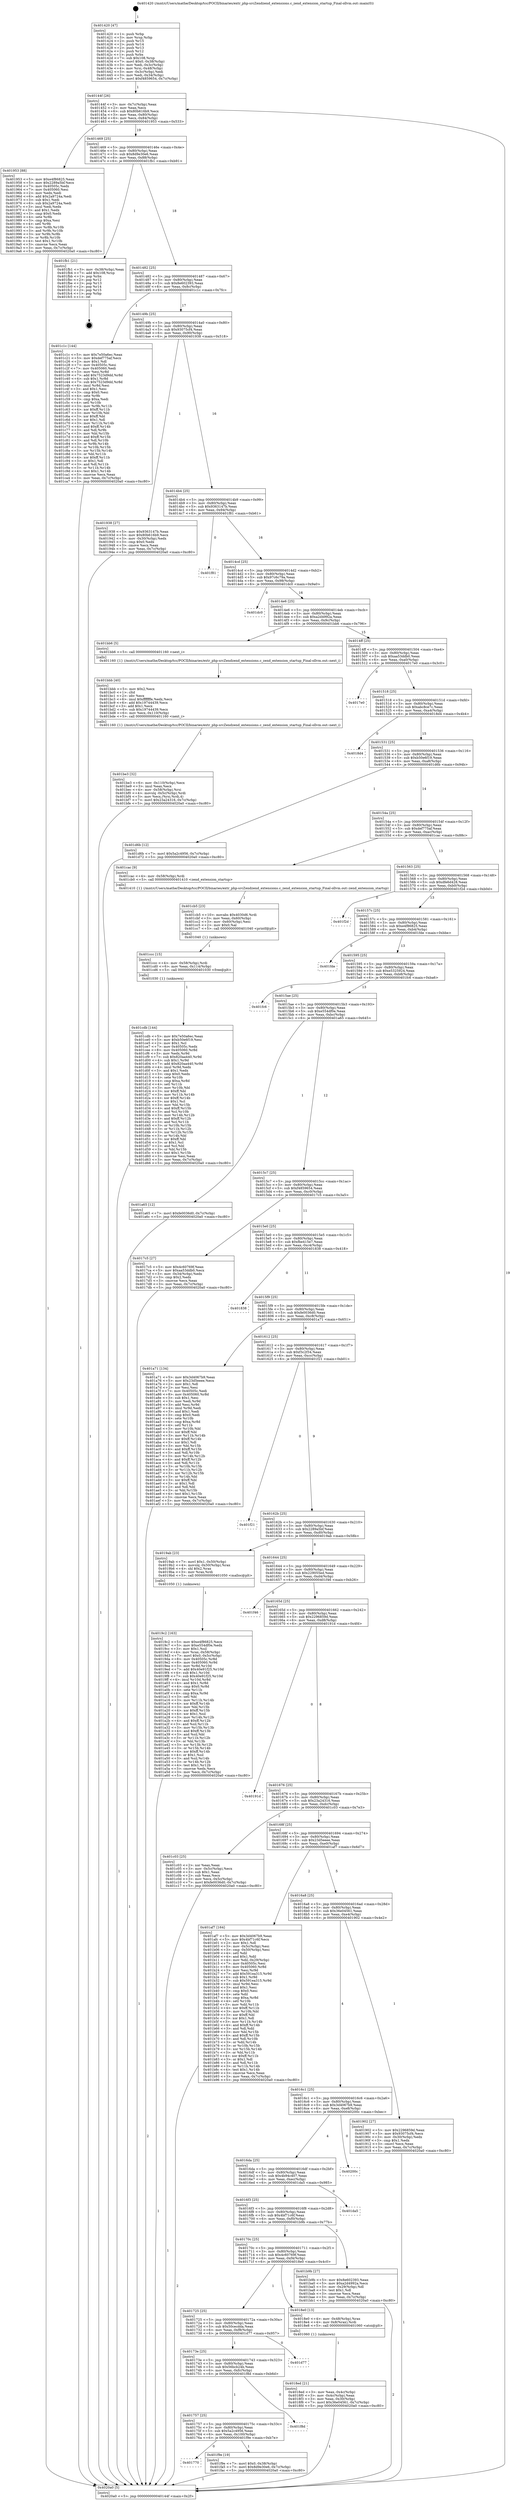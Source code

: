 digraph "0x401420" {
  label = "0x401420 (/mnt/c/Users/mathe/Desktop/tcc/POCII/binaries/extr_php-srcZendzend_extensions.c_zend_extension_startup_Final-ollvm.out::main(0))"
  labelloc = "t"
  node[shape=record]

  Entry [label="",width=0.3,height=0.3,shape=circle,fillcolor=black,style=filled]
  "0x40144f" [label="{
     0x40144f [26]\l
     | [instrs]\l
     &nbsp;&nbsp;0x40144f \<+3\>: mov -0x7c(%rbp),%eax\l
     &nbsp;&nbsp;0x401452 \<+2\>: mov %eax,%ecx\l
     &nbsp;&nbsp;0x401454 \<+6\>: sub $0x80b616b9,%ecx\l
     &nbsp;&nbsp;0x40145a \<+3\>: mov %eax,-0x80(%rbp)\l
     &nbsp;&nbsp;0x40145d \<+6\>: mov %ecx,-0x84(%rbp)\l
     &nbsp;&nbsp;0x401463 \<+6\>: je 0000000000401953 \<main+0x533\>\l
  }"]
  "0x401953" [label="{
     0x401953 [88]\l
     | [instrs]\l
     &nbsp;&nbsp;0x401953 \<+5\>: mov $0xe4f86825,%eax\l
     &nbsp;&nbsp;0x401958 \<+5\>: mov $0x2289a5bf,%ecx\l
     &nbsp;&nbsp;0x40195d \<+7\>: mov 0x40505c,%edx\l
     &nbsp;&nbsp;0x401964 \<+7\>: mov 0x405060,%esi\l
     &nbsp;&nbsp;0x40196b \<+2\>: mov %edx,%edi\l
     &nbsp;&nbsp;0x40196d \<+6\>: add $0x2a9724a,%edi\l
     &nbsp;&nbsp;0x401973 \<+3\>: sub $0x1,%edi\l
     &nbsp;&nbsp;0x401976 \<+6\>: sub $0x2a9724a,%edi\l
     &nbsp;&nbsp;0x40197c \<+3\>: imul %edi,%edx\l
     &nbsp;&nbsp;0x40197f \<+3\>: and $0x1,%edx\l
     &nbsp;&nbsp;0x401982 \<+3\>: cmp $0x0,%edx\l
     &nbsp;&nbsp;0x401985 \<+4\>: sete %r8b\l
     &nbsp;&nbsp;0x401989 \<+3\>: cmp $0xa,%esi\l
     &nbsp;&nbsp;0x40198c \<+4\>: setl %r9b\l
     &nbsp;&nbsp;0x401990 \<+3\>: mov %r8b,%r10b\l
     &nbsp;&nbsp;0x401993 \<+3\>: and %r9b,%r10b\l
     &nbsp;&nbsp;0x401996 \<+3\>: xor %r9b,%r8b\l
     &nbsp;&nbsp;0x401999 \<+3\>: or %r8b,%r10b\l
     &nbsp;&nbsp;0x40199c \<+4\>: test $0x1,%r10b\l
     &nbsp;&nbsp;0x4019a0 \<+3\>: cmovne %ecx,%eax\l
     &nbsp;&nbsp;0x4019a3 \<+3\>: mov %eax,-0x7c(%rbp)\l
     &nbsp;&nbsp;0x4019a6 \<+5\>: jmp 00000000004020a0 \<main+0xc80\>\l
  }"]
  "0x401469" [label="{
     0x401469 [25]\l
     | [instrs]\l
     &nbsp;&nbsp;0x401469 \<+5\>: jmp 000000000040146e \<main+0x4e\>\l
     &nbsp;&nbsp;0x40146e \<+3\>: mov -0x80(%rbp),%eax\l
     &nbsp;&nbsp;0x401471 \<+5\>: sub $0x8d9e30e6,%eax\l
     &nbsp;&nbsp;0x401476 \<+6\>: mov %eax,-0x88(%rbp)\l
     &nbsp;&nbsp;0x40147c \<+6\>: je 0000000000401fb1 \<main+0xb91\>\l
  }"]
  Exit [label="",width=0.3,height=0.3,shape=circle,fillcolor=black,style=filled,peripheries=2]
  "0x401fb1" [label="{
     0x401fb1 [21]\l
     | [instrs]\l
     &nbsp;&nbsp;0x401fb1 \<+3\>: mov -0x38(%rbp),%eax\l
     &nbsp;&nbsp;0x401fb4 \<+7\>: add $0x108,%rsp\l
     &nbsp;&nbsp;0x401fbb \<+1\>: pop %rbx\l
     &nbsp;&nbsp;0x401fbc \<+2\>: pop %r12\l
     &nbsp;&nbsp;0x401fbe \<+2\>: pop %r13\l
     &nbsp;&nbsp;0x401fc0 \<+2\>: pop %r14\l
     &nbsp;&nbsp;0x401fc2 \<+2\>: pop %r15\l
     &nbsp;&nbsp;0x401fc4 \<+1\>: pop %rbp\l
     &nbsp;&nbsp;0x401fc5 \<+1\>: ret\l
  }"]
  "0x401482" [label="{
     0x401482 [25]\l
     | [instrs]\l
     &nbsp;&nbsp;0x401482 \<+5\>: jmp 0000000000401487 \<main+0x67\>\l
     &nbsp;&nbsp;0x401487 \<+3\>: mov -0x80(%rbp),%eax\l
     &nbsp;&nbsp;0x40148a \<+5\>: sub $0x8e602393,%eax\l
     &nbsp;&nbsp;0x40148f \<+6\>: mov %eax,-0x8c(%rbp)\l
     &nbsp;&nbsp;0x401495 \<+6\>: je 0000000000401c1c \<main+0x7fc\>\l
  }"]
  "0x401770" [label="{
     0x401770\l
  }", style=dashed]
  "0x401c1c" [label="{
     0x401c1c [144]\l
     | [instrs]\l
     &nbsp;&nbsp;0x401c1c \<+5\>: mov $0x7e50a6ec,%eax\l
     &nbsp;&nbsp;0x401c21 \<+5\>: mov $0xdef775af,%ecx\l
     &nbsp;&nbsp;0x401c26 \<+2\>: mov $0x1,%dl\l
     &nbsp;&nbsp;0x401c28 \<+7\>: mov 0x40505c,%esi\l
     &nbsp;&nbsp;0x401c2f \<+7\>: mov 0x405060,%edi\l
     &nbsp;&nbsp;0x401c36 \<+3\>: mov %esi,%r8d\l
     &nbsp;&nbsp;0x401c39 \<+7\>: add $0x7523d9dd,%r8d\l
     &nbsp;&nbsp;0x401c40 \<+4\>: sub $0x1,%r8d\l
     &nbsp;&nbsp;0x401c44 \<+7\>: sub $0x7523d9dd,%r8d\l
     &nbsp;&nbsp;0x401c4b \<+4\>: imul %r8d,%esi\l
     &nbsp;&nbsp;0x401c4f \<+3\>: and $0x1,%esi\l
     &nbsp;&nbsp;0x401c52 \<+3\>: cmp $0x0,%esi\l
     &nbsp;&nbsp;0x401c55 \<+4\>: sete %r9b\l
     &nbsp;&nbsp;0x401c59 \<+3\>: cmp $0xa,%edi\l
     &nbsp;&nbsp;0x401c5c \<+4\>: setl %r10b\l
     &nbsp;&nbsp;0x401c60 \<+3\>: mov %r9b,%r11b\l
     &nbsp;&nbsp;0x401c63 \<+4\>: xor $0xff,%r11b\l
     &nbsp;&nbsp;0x401c67 \<+3\>: mov %r10b,%bl\l
     &nbsp;&nbsp;0x401c6a \<+3\>: xor $0xff,%bl\l
     &nbsp;&nbsp;0x401c6d \<+3\>: xor $0x1,%dl\l
     &nbsp;&nbsp;0x401c70 \<+3\>: mov %r11b,%r14b\l
     &nbsp;&nbsp;0x401c73 \<+4\>: and $0xff,%r14b\l
     &nbsp;&nbsp;0x401c77 \<+3\>: and %dl,%r9b\l
     &nbsp;&nbsp;0x401c7a \<+3\>: mov %bl,%r15b\l
     &nbsp;&nbsp;0x401c7d \<+4\>: and $0xff,%r15b\l
     &nbsp;&nbsp;0x401c81 \<+3\>: and %dl,%r10b\l
     &nbsp;&nbsp;0x401c84 \<+3\>: or %r9b,%r14b\l
     &nbsp;&nbsp;0x401c87 \<+3\>: or %r10b,%r15b\l
     &nbsp;&nbsp;0x401c8a \<+3\>: xor %r15b,%r14b\l
     &nbsp;&nbsp;0x401c8d \<+3\>: or %bl,%r11b\l
     &nbsp;&nbsp;0x401c90 \<+4\>: xor $0xff,%r11b\l
     &nbsp;&nbsp;0x401c94 \<+3\>: or $0x1,%dl\l
     &nbsp;&nbsp;0x401c97 \<+3\>: and %dl,%r11b\l
     &nbsp;&nbsp;0x401c9a \<+3\>: or %r11b,%r14b\l
     &nbsp;&nbsp;0x401c9d \<+4\>: test $0x1,%r14b\l
     &nbsp;&nbsp;0x401ca1 \<+3\>: cmovne %ecx,%eax\l
     &nbsp;&nbsp;0x401ca4 \<+3\>: mov %eax,-0x7c(%rbp)\l
     &nbsp;&nbsp;0x401ca7 \<+5\>: jmp 00000000004020a0 \<main+0xc80\>\l
  }"]
  "0x40149b" [label="{
     0x40149b [25]\l
     | [instrs]\l
     &nbsp;&nbsp;0x40149b \<+5\>: jmp 00000000004014a0 \<main+0x80\>\l
     &nbsp;&nbsp;0x4014a0 \<+3\>: mov -0x80(%rbp),%eax\l
     &nbsp;&nbsp;0x4014a3 \<+5\>: sub $0x93075cf4,%eax\l
     &nbsp;&nbsp;0x4014a8 \<+6\>: mov %eax,-0x90(%rbp)\l
     &nbsp;&nbsp;0x4014ae \<+6\>: je 0000000000401938 \<main+0x518\>\l
  }"]
  "0x401f9e" [label="{
     0x401f9e [19]\l
     | [instrs]\l
     &nbsp;&nbsp;0x401f9e \<+7\>: movl $0x0,-0x38(%rbp)\l
     &nbsp;&nbsp;0x401fa5 \<+7\>: movl $0x8d9e30e6,-0x7c(%rbp)\l
     &nbsp;&nbsp;0x401fac \<+5\>: jmp 00000000004020a0 \<main+0xc80\>\l
  }"]
  "0x401938" [label="{
     0x401938 [27]\l
     | [instrs]\l
     &nbsp;&nbsp;0x401938 \<+5\>: mov $0x9363147b,%eax\l
     &nbsp;&nbsp;0x40193d \<+5\>: mov $0x80b616b9,%ecx\l
     &nbsp;&nbsp;0x401942 \<+3\>: mov -0x30(%rbp),%edx\l
     &nbsp;&nbsp;0x401945 \<+3\>: cmp $0x0,%edx\l
     &nbsp;&nbsp;0x401948 \<+3\>: cmove %ecx,%eax\l
     &nbsp;&nbsp;0x40194b \<+3\>: mov %eax,-0x7c(%rbp)\l
     &nbsp;&nbsp;0x40194e \<+5\>: jmp 00000000004020a0 \<main+0xc80\>\l
  }"]
  "0x4014b4" [label="{
     0x4014b4 [25]\l
     | [instrs]\l
     &nbsp;&nbsp;0x4014b4 \<+5\>: jmp 00000000004014b9 \<main+0x99\>\l
     &nbsp;&nbsp;0x4014b9 \<+3\>: mov -0x80(%rbp),%eax\l
     &nbsp;&nbsp;0x4014bc \<+5\>: sub $0x9363147b,%eax\l
     &nbsp;&nbsp;0x4014c1 \<+6\>: mov %eax,-0x94(%rbp)\l
     &nbsp;&nbsp;0x4014c7 \<+6\>: je 0000000000401f81 \<main+0xb61\>\l
  }"]
  "0x401757" [label="{
     0x401757 [25]\l
     | [instrs]\l
     &nbsp;&nbsp;0x401757 \<+5\>: jmp 000000000040175c \<main+0x33c\>\l
     &nbsp;&nbsp;0x40175c \<+3\>: mov -0x80(%rbp),%eax\l
     &nbsp;&nbsp;0x40175f \<+5\>: sub $0x5a2c4956,%eax\l
     &nbsp;&nbsp;0x401764 \<+6\>: mov %eax,-0x100(%rbp)\l
     &nbsp;&nbsp;0x40176a \<+6\>: je 0000000000401f9e \<main+0xb7e\>\l
  }"]
  "0x401f81" [label="{
     0x401f81\l
  }", style=dashed]
  "0x4014cd" [label="{
     0x4014cd [25]\l
     | [instrs]\l
     &nbsp;&nbsp;0x4014cd \<+5\>: jmp 00000000004014d2 \<main+0xb2\>\l
     &nbsp;&nbsp;0x4014d2 \<+3\>: mov -0x80(%rbp),%eax\l
     &nbsp;&nbsp;0x4014d5 \<+5\>: sub $0x97c6c79a,%eax\l
     &nbsp;&nbsp;0x4014da \<+6\>: mov %eax,-0x98(%rbp)\l
     &nbsp;&nbsp;0x4014e0 \<+6\>: je 0000000000401dc0 \<main+0x9a0\>\l
  }"]
  "0x401f8d" [label="{
     0x401f8d\l
  }", style=dashed]
  "0x401dc0" [label="{
     0x401dc0\l
  }", style=dashed]
  "0x4014e6" [label="{
     0x4014e6 [25]\l
     | [instrs]\l
     &nbsp;&nbsp;0x4014e6 \<+5\>: jmp 00000000004014eb \<main+0xcb\>\l
     &nbsp;&nbsp;0x4014eb \<+3\>: mov -0x80(%rbp),%eax\l
     &nbsp;&nbsp;0x4014ee \<+5\>: sub $0xa2d4992a,%eax\l
     &nbsp;&nbsp;0x4014f3 \<+6\>: mov %eax,-0x9c(%rbp)\l
     &nbsp;&nbsp;0x4014f9 \<+6\>: je 0000000000401bb6 \<main+0x796\>\l
  }"]
  "0x40173e" [label="{
     0x40173e [25]\l
     | [instrs]\l
     &nbsp;&nbsp;0x40173e \<+5\>: jmp 0000000000401743 \<main+0x323\>\l
     &nbsp;&nbsp;0x401743 \<+3\>: mov -0x80(%rbp),%eax\l
     &nbsp;&nbsp;0x401746 \<+5\>: sub $0x56bcb24b,%eax\l
     &nbsp;&nbsp;0x40174b \<+6\>: mov %eax,-0xfc(%rbp)\l
     &nbsp;&nbsp;0x401751 \<+6\>: je 0000000000401f8d \<main+0xb6d\>\l
  }"]
  "0x401bb6" [label="{
     0x401bb6 [5]\l
     | [instrs]\l
     &nbsp;&nbsp;0x401bb6 \<+5\>: call 0000000000401160 \<next_i\>\l
     | [calls]\l
     &nbsp;&nbsp;0x401160 \{1\} (/mnt/c/Users/mathe/Desktop/tcc/POCII/binaries/extr_php-srcZendzend_extensions.c_zend_extension_startup_Final-ollvm.out::next_i)\l
  }"]
  "0x4014ff" [label="{
     0x4014ff [25]\l
     | [instrs]\l
     &nbsp;&nbsp;0x4014ff \<+5\>: jmp 0000000000401504 \<main+0xe4\>\l
     &nbsp;&nbsp;0x401504 \<+3\>: mov -0x80(%rbp),%eax\l
     &nbsp;&nbsp;0x401507 \<+5\>: sub $0xaa53ddb0,%eax\l
     &nbsp;&nbsp;0x40150c \<+6\>: mov %eax,-0xa0(%rbp)\l
     &nbsp;&nbsp;0x401512 \<+6\>: je 00000000004017e0 \<main+0x3c0\>\l
  }"]
  "0x401d77" [label="{
     0x401d77\l
  }", style=dashed]
  "0x4017e0" [label="{
     0x4017e0\l
  }", style=dashed]
  "0x401518" [label="{
     0x401518 [25]\l
     | [instrs]\l
     &nbsp;&nbsp;0x401518 \<+5\>: jmp 000000000040151d \<main+0xfd\>\l
     &nbsp;&nbsp;0x40151d \<+3\>: mov -0x80(%rbp),%eax\l
     &nbsp;&nbsp;0x401520 \<+5\>: sub $0xabc8ce7c,%eax\l
     &nbsp;&nbsp;0x401525 \<+6\>: mov %eax,-0xa4(%rbp)\l
     &nbsp;&nbsp;0x40152b \<+6\>: je 00000000004018d4 \<main+0x4b4\>\l
  }"]
  "0x401cdb" [label="{
     0x401cdb [144]\l
     | [instrs]\l
     &nbsp;&nbsp;0x401cdb \<+5\>: mov $0x7e50a6ec,%eax\l
     &nbsp;&nbsp;0x401ce0 \<+5\>: mov $0xb50e6f19,%esi\l
     &nbsp;&nbsp;0x401ce5 \<+2\>: mov $0x1,%cl\l
     &nbsp;&nbsp;0x401ce7 \<+7\>: mov 0x40505c,%edx\l
     &nbsp;&nbsp;0x401cee \<+8\>: mov 0x405060,%r8d\l
     &nbsp;&nbsp;0x401cf6 \<+3\>: mov %edx,%r9d\l
     &nbsp;&nbsp;0x401cf9 \<+7\>: sub $0x820aa440,%r9d\l
     &nbsp;&nbsp;0x401d00 \<+4\>: sub $0x1,%r9d\l
     &nbsp;&nbsp;0x401d04 \<+7\>: add $0x820aa440,%r9d\l
     &nbsp;&nbsp;0x401d0b \<+4\>: imul %r9d,%edx\l
     &nbsp;&nbsp;0x401d0f \<+3\>: and $0x1,%edx\l
     &nbsp;&nbsp;0x401d12 \<+3\>: cmp $0x0,%edx\l
     &nbsp;&nbsp;0x401d15 \<+4\>: sete %r10b\l
     &nbsp;&nbsp;0x401d19 \<+4\>: cmp $0xa,%r8d\l
     &nbsp;&nbsp;0x401d1d \<+4\>: setl %r11b\l
     &nbsp;&nbsp;0x401d21 \<+3\>: mov %r10b,%bl\l
     &nbsp;&nbsp;0x401d24 \<+3\>: xor $0xff,%bl\l
     &nbsp;&nbsp;0x401d27 \<+3\>: mov %r11b,%r14b\l
     &nbsp;&nbsp;0x401d2a \<+4\>: xor $0xff,%r14b\l
     &nbsp;&nbsp;0x401d2e \<+3\>: xor $0x1,%cl\l
     &nbsp;&nbsp;0x401d31 \<+3\>: mov %bl,%r15b\l
     &nbsp;&nbsp;0x401d34 \<+4\>: and $0xff,%r15b\l
     &nbsp;&nbsp;0x401d38 \<+3\>: and %cl,%r10b\l
     &nbsp;&nbsp;0x401d3b \<+3\>: mov %r14b,%r12b\l
     &nbsp;&nbsp;0x401d3e \<+4\>: and $0xff,%r12b\l
     &nbsp;&nbsp;0x401d42 \<+3\>: and %cl,%r11b\l
     &nbsp;&nbsp;0x401d45 \<+3\>: or %r10b,%r15b\l
     &nbsp;&nbsp;0x401d48 \<+3\>: or %r11b,%r12b\l
     &nbsp;&nbsp;0x401d4b \<+3\>: xor %r12b,%r15b\l
     &nbsp;&nbsp;0x401d4e \<+3\>: or %r14b,%bl\l
     &nbsp;&nbsp;0x401d51 \<+3\>: xor $0xff,%bl\l
     &nbsp;&nbsp;0x401d54 \<+3\>: or $0x1,%cl\l
     &nbsp;&nbsp;0x401d57 \<+2\>: and %cl,%bl\l
     &nbsp;&nbsp;0x401d59 \<+3\>: or %bl,%r15b\l
     &nbsp;&nbsp;0x401d5c \<+4\>: test $0x1,%r15b\l
     &nbsp;&nbsp;0x401d60 \<+3\>: cmovne %esi,%eax\l
     &nbsp;&nbsp;0x401d63 \<+3\>: mov %eax,-0x7c(%rbp)\l
     &nbsp;&nbsp;0x401d66 \<+5\>: jmp 00000000004020a0 \<main+0xc80\>\l
  }"]
  "0x4018d4" [label="{
     0x4018d4\l
  }", style=dashed]
  "0x401531" [label="{
     0x401531 [25]\l
     | [instrs]\l
     &nbsp;&nbsp;0x401531 \<+5\>: jmp 0000000000401536 \<main+0x116\>\l
     &nbsp;&nbsp;0x401536 \<+3\>: mov -0x80(%rbp),%eax\l
     &nbsp;&nbsp;0x401539 \<+5\>: sub $0xb50e6f19,%eax\l
     &nbsp;&nbsp;0x40153e \<+6\>: mov %eax,-0xa8(%rbp)\l
     &nbsp;&nbsp;0x401544 \<+6\>: je 0000000000401d6b \<main+0x94b\>\l
  }"]
  "0x401ccc" [label="{
     0x401ccc [15]\l
     | [instrs]\l
     &nbsp;&nbsp;0x401ccc \<+4\>: mov -0x58(%rbp),%rdi\l
     &nbsp;&nbsp;0x401cd0 \<+6\>: mov %eax,-0x114(%rbp)\l
     &nbsp;&nbsp;0x401cd6 \<+5\>: call 0000000000401030 \<free@plt\>\l
     | [calls]\l
     &nbsp;&nbsp;0x401030 \{1\} (unknown)\l
  }"]
  "0x401d6b" [label="{
     0x401d6b [12]\l
     | [instrs]\l
     &nbsp;&nbsp;0x401d6b \<+7\>: movl $0x5a2c4956,-0x7c(%rbp)\l
     &nbsp;&nbsp;0x401d72 \<+5\>: jmp 00000000004020a0 \<main+0xc80\>\l
  }"]
  "0x40154a" [label="{
     0x40154a [25]\l
     | [instrs]\l
     &nbsp;&nbsp;0x40154a \<+5\>: jmp 000000000040154f \<main+0x12f\>\l
     &nbsp;&nbsp;0x40154f \<+3\>: mov -0x80(%rbp),%eax\l
     &nbsp;&nbsp;0x401552 \<+5\>: sub $0xdef775af,%eax\l
     &nbsp;&nbsp;0x401557 \<+6\>: mov %eax,-0xac(%rbp)\l
     &nbsp;&nbsp;0x40155d \<+6\>: je 0000000000401cac \<main+0x88c\>\l
  }"]
  "0x401cb5" [label="{
     0x401cb5 [23]\l
     | [instrs]\l
     &nbsp;&nbsp;0x401cb5 \<+10\>: movabs $0x4030d6,%rdi\l
     &nbsp;&nbsp;0x401cbf \<+3\>: mov %eax,-0x60(%rbp)\l
     &nbsp;&nbsp;0x401cc2 \<+3\>: mov -0x60(%rbp),%esi\l
     &nbsp;&nbsp;0x401cc5 \<+2\>: mov $0x0,%al\l
     &nbsp;&nbsp;0x401cc7 \<+5\>: call 0000000000401040 \<printf@plt\>\l
     | [calls]\l
     &nbsp;&nbsp;0x401040 \{1\} (unknown)\l
  }"]
  "0x401cac" [label="{
     0x401cac [9]\l
     | [instrs]\l
     &nbsp;&nbsp;0x401cac \<+4\>: mov -0x58(%rbp),%rdi\l
     &nbsp;&nbsp;0x401cb0 \<+5\>: call 0000000000401410 \<zend_extension_startup\>\l
     | [calls]\l
     &nbsp;&nbsp;0x401410 \{1\} (/mnt/c/Users/mathe/Desktop/tcc/POCII/binaries/extr_php-srcZendzend_extensions.c_zend_extension_startup_Final-ollvm.out::zend_extension_startup)\l
  }"]
  "0x401563" [label="{
     0x401563 [25]\l
     | [instrs]\l
     &nbsp;&nbsp;0x401563 \<+5\>: jmp 0000000000401568 \<main+0x148\>\l
     &nbsp;&nbsp;0x401568 \<+3\>: mov -0x80(%rbp),%eax\l
     &nbsp;&nbsp;0x40156b \<+5\>: sub $0xdfe6d428,%eax\l
     &nbsp;&nbsp;0x401570 \<+6\>: mov %eax,-0xb0(%rbp)\l
     &nbsp;&nbsp;0x401576 \<+6\>: je 0000000000401f2d \<main+0xb0d\>\l
  }"]
  "0x401be3" [label="{
     0x401be3 [32]\l
     | [instrs]\l
     &nbsp;&nbsp;0x401be3 \<+6\>: mov -0x110(%rbp),%ecx\l
     &nbsp;&nbsp;0x401be9 \<+3\>: imul %eax,%ecx\l
     &nbsp;&nbsp;0x401bec \<+4\>: mov -0x58(%rbp),%rsi\l
     &nbsp;&nbsp;0x401bf0 \<+4\>: movslq -0x5c(%rbp),%rdi\l
     &nbsp;&nbsp;0x401bf4 \<+3\>: mov %ecx,(%rsi,%rdi,4)\l
     &nbsp;&nbsp;0x401bf7 \<+7\>: movl $0x23a24316,-0x7c(%rbp)\l
     &nbsp;&nbsp;0x401bfe \<+5\>: jmp 00000000004020a0 \<main+0xc80\>\l
  }"]
  "0x401f2d" [label="{
     0x401f2d\l
  }", style=dashed]
  "0x40157c" [label="{
     0x40157c [25]\l
     | [instrs]\l
     &nbsp;&nbsp;0x40157c \<+5\>: jmp 0000000000401581 \<main+0x161\>\l
     &nbsp;&nbsp;0x401581 \<+3\>: mov -0x80(%rbp),%eax\l
     &nbsp;&nbsp;0x401584 \<+5\>: sub $0xe4f86825,%eax\l
     &nbsp;&nbsp;0x401589 \<+6\>: mov %eax,-0xb4(%rbp)\l
     &nbsp;&nbsp;0x40158f \<+6\>: je 0000000000401fde \<main+0xbbe\>\l
  }"]
  "0x401bbb" [label="{
     0x401bbb [40]\l
     | [instrs]\l
     &nbsp;&nbsp;0x401bbb \<+5\>: mov $0x2,%ecx\l
     &nbsp;&nbsp;0x401bc0 \<+1\>: cltd\l
     &nbsp;&nbsp;0x401bc1 \<+2\>: idiv %ecx\l
     &nbsp;&nbsp;0x401bc3 \<+6\>: imul $0xfffffffe,%edx,%ecx\l
     &nbsp;&nbsp;0x401bc9 \<+6\>: add $0x19744439,%ecx\l
     &nbsp;&nbsp;0x401bcf \<+3\>: add $0x1,%ecx\l
     &nbsp;&nbsp;0x401bd2 \<+6\>: sub $0x19744439,%ecx\l
     &nbsp;&nbsp;0x401bd8 \<+6\>: mov %ecx,-0x110(%rbp)\l
     &nbsp;&nbsp;0x401bde \<+5\>: call 0000000000401160 \<next_i\>\l
     | [calls]\l
     &nbsp;&nbsp;0x401160 \{1\} (/mnt/c/Users/mathe/Desktop/tcc/POCII/binaries/extr_php-srcZendzend_extensions.c_zend_extension_startup_Final-ollvm.out::next_i)\l
  }"]
  "0x401fde" [label="{
     0x401fde\l
  }", style=dashed]
  "0x401595" [label="{
     0x401595 [25]\l
     | [instrs]\l
     &nbsp;&nbsp;0x401595 \<+5\>: jmp 000000000040159a \<main+0x17a\>\l
     &nbsp;&nbsp;0x40159a \<+3\>: mov -0x80(%rbp),%eax\l
     &nbsp;&nbsp;0x40159d \<+5\>: sub $0xe5325924,%eax\l
     &nbsp;&nbsp;0x4015a2 \<+6\>: mov %eax,-0xb8(%rbp)\l
     &nbsp;&nbsp;0x4015a8 \<+6\>: je 0000000000401fc6 \<main+0xba6\>\l
  }"]
  "0x4019c2" [label="{
     0x4019c2 [163]\l
     | [instrs]\l
     &nbsp;&nbsp;0x4019c2 \<+5\>: mov $0xe4f86825,%ecx\l
     &nbsp;&nbsp;0x4019c7 \<+5\>: mov $0xe554df0e,%edx\l
     &nbsp;&nbsp;0x4019cc \<+3\>: mov $0x1,%sil\l
     &nbsp;&nbsp;0x4019cf \<+4\>: mov %rax,-0x58(%rbp)\l
     &nbsp;&nbsp;0x4019d3 \<+7\>: movl $0x0,-0x5c(%rbp)\l
     &nbsp;&nbsp;0x4019da \<+8\>: mov 0x40505c,%r8d\l
     &nbsp;&nbsp;0x4019e2 \<+8\>: mov 0x405060,%r9d\l
     &nbsp;&nbsp;0x4019ea \<+3\>: mov %r8d,%r10d\l
     &nbsp;&nbsp;0x4019ed \<+7\>: add $0x40e91f25,%r10d\l
     &nbsp;&nbsp;0x4019f4 \<+4\>: sub $0x1,%r10d\l
     &nbsp;&nbsp;0x4019f8 \<+7\>: sub $0x40e91f25,%r10d\l
     &nbsp;&nbsp;0x4019ff \<+4\>: imul %r10d,%r8d\l
     &nbsp;&nbsp;0x401a03 \<+4\>: and $0x1,%r8d\l
     &nbsp;&nbsp;0x401a07 \<+4\>: cmp $0x0,%r8d\l
     &nbsp;&nbsp;0x401a0b \<+4\>: sete %r11b\l
     &nbsp;&nbsp;0x401a0f \<+4\>: cmp $0xa,%r9d\l
     &nbsp;&nbsp;0x401a13 \<+3\>: setl %bl\l
     &nbsp;&nbsp;0x401a16 \<+3\>: mov %r11b,%r14b\l
     &nbsp;&nbsp;0x401a19 \<+4\>: xor $0xff,%r14b\l
     &nbsp;&nbsp;0x401a1d \<+3\>: mov %bl,%r15b\l
     &nbsp;&nbsp;0x401a20 \<+4\>: xor $0xff,%r15b\l
     &nbsp;&nbsp;0x401a24 \<+4\>: xor $0x1,%sil\l
     &nbsp;&nbsp;0x401a28 \<+3\>: mov %r14b,%r12b\l
     &nbsp;&nbsp;0x401a2b \<+4\>: and $0xff,%r12b\l
     &nbsp;&nbsp;0x401a2f \<+3\>: and %sil,%r11b\l
     &nbsp;&nbsp;0x401a32 \<+3\>: mov %r15b,%r13b\l
     &nbsp;&nbsp;0x401a35 \<+4\>: and $0xff,%r13b\l
     &nbsp;&nbsp;0x401a39 \<+3\>: and %sil,%bl\l
     &nbsp;&nbsp;0x401a3c \<+3\>: or %r11b,%r12b\l
     &nbsp;&nbsp;0x401a3f \<+3\>: or %bl,%r13b\l
     &nbsp;&nbsp;0x401a42 \<+3\>: xor %r13b,%r12b\l
     &nbsp;&nbsp;0x401a45 \<+3\>: or %r15b,%r14b\l
     &nbsp;&nbsp;0x401a48 \<+4\>: xor $0xff,%r14b\l
     &nbsp;&nbsp;0x401a4c \<+4\>: or $0x1,%sil\l
     &nbsp;&nbsp;0x401a50 \<+3\>: and %sil,%r14b\l
     &nbsp;&nbsp;0x401a53 \<+3\>: or %r14b,%r12b\l
     &nbsp;&nbsp;0x401a56 \<+4\>: test $0x1,%r12b\l
     &nbsp;&nbsp;0x401a5a \<+3\>: cmovne %edx,%ecx\l
     &nbsp;&nbsp;0x401a5d \<+3\>: mov %ecx,-0x7c(%rbp)\l
     &nbsp;&nbsp;0x401a60 \<+5\>: jmp 00000000004020a0 \<main+0xc80\>\l
  }"]
  "0x401fc6" [label="{
     0x401fc6\l
  }", style=dashed]
  "0x4015ae" [label="{
     0x4015ae [25]\l
     | [instrs]\l
     &nbsp;&nbsp;0x4015ae \<+5\>: jmp 00000000004015b3 \<main+0x193\>\l
     &nbsp;&nbsp;0x4015b3 \<+3\>: mov -0x80(%rbp),%eax\l
     &nbsp;&nbsp;0x4015b6 \<+5\>: sub $0xe554df0e,%eax\l
     &nbsp;&nbsp;0x4015bb \<+6\>: mov %eax,-0xbc(%rbp)\l
     &nbsp;&nbsp;0x4015c1 \<+6\>: je 0000000000401a65 \<main+0x645\>\l
  }"]
  "0x4018ed" [label="{
     0x4018ed [21]\l
     | [instrs]\l
     &nbsp;&nbsp;0x4018ed \<+3\>: mov %eax,-0x4c(%rbp)\l
     &nbsp;&nbsp;0x4018f0 \<+3\>: mov -0x4c(%rbp),%eax\l
     &nbsp;&nbsp;0x4018f3 \<+3\>: mov %eax,-0x30(%rbp)\l
     &nbsp;&nbsp;0x4018f6 \<+7\>: movl $0x36e04561,-0x7c(%rbp)\l
     &nbsp;&nbsp;0x4018fd \<+5\>: jmp 00000000004020a0 \<main+0xc80\>\l
  }"]
  "0x401a65" [label="{
     0x401a65 [12]\l
     | [instrs]\l
     &nbsp;&nbsp;0x401a65 \<+7\>: movl $0xfe0036d0,-0x7c(%rbp)\l
     &nbsp;&nbsp;0x401a6c \<+5\>: jmp 00000000004020a0 \<main+0xc80\>\l
  }"]
  "0x4015c7" [label="{
     0x4015c7 [25]\l
     | [instrs]\l
     &nbsp;&nbsp;0x4015c7 \<+5\>: jmp 00000000004015cc \<main+0x1ac\>\l
     &nbsp;&nbsp;0x4015cc \<+3\>: mov -0x80(%rbp),%eax\l
     &nbsp;&nbsp;0x4015cf \<+5\>: sub $0xf4859654,%eax\l
     &nbsp;&nbsp;0x4015d4 \<+6\>: mov %eax,-0xc0(%rbp)\l
     &nbsp;&nbsp;0x4015da \<+6\>: je 00000000004017c5 \<main+0x3a5\>\l
  }"]
  "0x401725" [label="{
     0x401725 [25]\l
     | [instrs]\l
     &nbsp;&nbsp;0x401725 \<+5\>: jmp 000000000040172a \<main+0x30a\>\l
     &nbsp;&nbsp;0x40172a \<+3\>: mov -0x80(%rbp),%eax\l
     &nbsp;&nbsp;0x40172d \<+5\>: sub $0x50cecdda,%eax\l
     &nbsp;&nbsp;0x401732 \<+6\>: mov %eax,-0xf8(%rbp)\l
     &nbsp;&nbsp;0x401738 \<+6\>: je 0000000000401d77 \<main+0x957\>\l
  }"]
  "0x4017c5" [label="{
     0x4017c5 [27]\l
     | [instrs]\l
     &nbsp;&nbsp;0x4017c5 \<+5\>: mov $0x4c60769f,%eax\l
     &nbsp;&nbsp;0x4017ca \<+5\>: mov $0xaa53ddb0,%ecx\l
     &nbsp;&nbsp;0x4017cf \<+3\>: mov -0x34(%rbp),%edx\l
     &nbsp;&nbsp;0x4017d2 \<+3\>: cmp $0x2,%edx\l
     &nbsp;&nbsp;0x4017d5 \<+3\>: cmovne %ecx,%eax\l
     &nbsp;&nbsp;0x4017d8 \<+3\>: mov %eax,-0x7c(%rbp)\l
     &nbsp;&nbsp;0x4017db \<+5\>: jmp 00000000004020a0 \<main+0xc80\>\l
  }"]
  "0x4015e0" [label="{
     0x4015e0 [25]\l
     | [instrs]\l
     &nbsp;&nbsp;0x4015e0 \<+5\>: jmp 00000000004015e5 \<main+0x1c5\>\l
     &nbsp;&nbsp;0x4015e5 \<+3\>: mov -0x80(%rbp),%eax\l
     &nbsp;&nbsp;0x4015e8 \<+5\>: sub $0xfbe415e7,%eax\l
     &nbsp;&nbsp;0x4015ed \<+6\>: mov %eax,-0xc4(%rbp)\l
     &nbsp;&nbsp;0x4015f3 \<+6\>: je 0000000000401838 \<main+0x418\>\l
  }"]
  "0x4020a0" [label="{
     0x4020a0 [5]\l
     | [instrs]\l
     &nbsp;&nbsp;0x4020a0 \<+5\>: jmp 000000000040144f \<main+0x2f\>\l
  }"]
  "0x401420" [label="{
     0x401420 [47]\l
     | [instrs]\l
     &nbsp;&nbsp;0x401420 \<+1\>: push %rbp\l
     &nbsp;&nbsp;0x401421 \<+3\>: mov %rsp,%rbp\l
     &nbsp;&nbsp;0x401424 \<+2\>: push %r15\l
     &nbsp;&nbsp;0x401426 \<+2\>: push %r14\l
     &nbsp;&nbsp;0x401428 \<+2\>: push %r13\l
     &nbsp;&nbsp;0x40142a \<+2\>: push %r12\l
     &nbsp;&nbsp;0x40142c \<+1\>: push %rbx\l
     &nbsp;&nbsp;0x40142d \<+7\>: sub $0x108,%rsp\l
     &nbsp;&nbsp;0x401434 \<+7\>: movl $0x0,-0x38(%rbp)\l
     &nbsp;&nbsp;0x40143b \<+3\>: mov %edi,-0x3c(%rbp)\l
     &nbsp;&nbsp;0x40143e \<+4\>: mov %rsi,-0x48(%rbp)\l
     &nbsp;&nbsp;0x401442 \<+3\>: mov -0x3c(%rbp),%edi\l
     &nbsp;&nbsp;0x401445 \<+3\>: mov %edi,-0x34(%rbp)\l
     &nbsp;&nbsp;0x401448 \<+7\>: movl $0xf4859654,-0x7c(%rbp)\l
  }"]
  "0x4018e0" [label="{
     0x4018e0 [13]\l
     | [instrs]\l
     &nbsp;&nbsp;0x4018e0 \<+4\>: mov -0x48(%rbp),%rax\l
     &nbsp;&nbsp;0x4018e4 \<+4\>: mov 0x8(%rax),%rdi\l
     &nbsp;&nbsp;0x4018e8 \<+5\>: call 0000000000401060 \<atoi@plt\>\l
     | [calls]\l
     &nbsp;&nbsp;0x401060 \{1\} (unknown)\l
  }"]
  "0x401838" [label="{
     0x401838\l
  }", style=dashed]
  "0x4015f9" [label="{
     0x4015f9 [25]\l
     | [instrs]\l
     &nbsp;&nbsp;0x4015f9 \<+5\>: jmp 00000000004015fe \<main+0x1de\>\l
     &nbsp;&nbsp;0x4015fe \<+3\>: mov -0x80(%rbp),%eax\l
     &nbsp;&nbsp;0x401601 \<+5\>: sub $0xfe0036d0,%eax\l
     &nbsp;&nbsp;0x401606 \<+6\>: mov %eax,-0xc8(%rbp)\l
     &nbsp;&nbsp;0x40160c \<+6\>: je 0000000000401a71 \<main+0x651\>\l
  }"]
  "0x40170c" [label="{
     0x40170c [25]\l
     | [instrs]\l
     &nbsp;&nbsp;0x40170c \<+5\>: jmp 0000000000401711 \<main+0x2f1\>\l
     &nbsp;&nbsp;0x401711 \<+3\>: mov -0x80(%rbp),%eax\l
     &nbsp;&nbsp;0x401714 \<+5\>: sub $0x4c60769f,%eax\l
     &nbsp;&nbsp;0x401719 \<+6\>: mov %eax,-0xf4(%rbp)\l
     &nbsp;&nbsp;0x40171f \<+6\>: je 00000000004018e0 \<main+0x4c0\>\l
  }"]
  "0x401a71" [label="{
     0x401a71 [134]\l
     | [instrs]\l
     &nbsp;&nbsp;0x401a71 \<+5\>: mov $0x3d4067b9,%eax\l
     &nbsp;&nbsp;0x401a76 \<+5\>: mov $0x23d5eeee,%ecx\l
     &nbsp;&nbsp;0x401a7b \<+2\>: mov $0x1,%dl\l
     &nbsp;&nbsp;0x401a7d \<+2\>: xor %esi,%esi\l
     &nbsp;&nbsp;0x401a7f \<+7\>: mov 0x40505c,%edi\l
     &nbsp;&nbsp;0x401a86 \<+8\>: mov 0x405060,%r8d\l
     &nbsp;&nbsp;0x401a8e \<+3\>: sub $0x1,%esi\l
     &nbsp;&nbsp;0x401a91 \<+3\>: mov %edi,%r9d\l
     &nbsp;&nbsp;0x401a94 \<+3\>: add %esi,%r9d\l
     &nbsp;&nbsp;0x401a97 \<+4\>: imul %r9d,%edi\l
     &nbsp;&nbsp;0x401a9b \<+3\>: and $0x1,%edi\l
     &nbsp;&nbsp;0x401a9e \<+3\>: cmp $0x0,%edi\l
     &nbsp;&nbsp;0x401aa1 \<+4\>: sete %r10b\l
     &nbsp;&nbsp;0x401aa5 \<+4\>: cmp $0xa,%r8d\l
     &nbsp;&nbsp;0x401aa9 \<+4\>: setl %r11b\l
     &nbsp;&nbsp;0x401aad \<+3\>: mov %r10b,%bl\l
     &nbsp;&nbsp;0x401ab0 \<+3\>: xor $0xff,%bl\l
     &nbsp;&nbsp;0x401ab3 \<+3\>: mov %r11b,%r14b\l
     &nbsp;&nbsp;0x401ab6 \<+4\>: xor $0xff,%r14b\l
     &nbsp;&nbsp;0x401aba \<+3\>: xor $0x1,%dl\l
     &nbsp;&nbsp;0x401abd \<+3\>: mov %bl,%r15b\l
     &nbsp;&nbsp;0x401ac0 \<+4\>: and $0xff,%r15b\l
     &nbsp;&nbsp;0x401ac4 \<+3\>: and %dl,%r10b\l
     &nbsp;&nbsp;0x401ac7 \<+3\>: mov %r14b,%r12b\l
     &nbsp;&nbsp;0x401aca \<+4\>: and $0xff,%r12b\l
     &nbsp;&nbsp;0x401ace \<+3\>: and %dl,%r11b\l
     &nbsp;&nbsp;0x401ad1 \<+3\>: or %r10b,%r15b\l
     &nbsp;&nbsp;0x401ad4 \<+3\>: or %r11b,%r12b\l
     &nbsp;&nbsp;0x401ad7 \<+3\>: xor %r12b,%r15b\l
     &nbsp;&nbsp;0x401ada \<+3\>: or %r14b,%bl\l
     &nbsp;&nbsp;0x401add \<+3\>: xor $0xff,%bl\l
     &nbsp;&nbsp;0x401ae0 \<+3\>: or $0x1,%dl\l
     &nbsp;&nbsp;0x401ae3 \<+2\>: and %dl,%bl\l
     &nbsp;&nbsp;0x401ae5 \<+3\>: or %bl,%r15b\l
     &nbsp;&nbsp;0x401ae8 \<+4\>: test $0x1,%r15b\l
     &nbsp;&nbsp;0x401aec \<+3\>: cmovne %ecx,%eax\l
     &nbsp;&nbsp;0x401aef \<+3\>: mov %eax,-0x7c(%rbp)\l
     &nbsp;&nbsp;0x401af2 \<+5\>: jmp 00000000004020a0 \<main+0xc80\>\l
  }"]
  "0x401612" [label="{
     0x401612 [25]\l
     | [instrs]\l
     &nbsp;&nbsp;0x401612 \<+5\>: jmp 0000000000401617 \<main+0x1f7\>\l
     &nbsp;&nbsp;0x401617 \<+3\>: mov -0x80(%rbp),%eax\l
     &nbsp;&nbsp;0x40161a \<+5\>: sub $0xf3c2f34,%eax\l
     &nbsp;&nbsp;0x40161f \<+6\>: mov %eax,-0xcc(%rbp)\l
     &nbsp;&nbsp;0x401625 \<+6\>: je 0000000000401f21 \<main+0xb01\>\l
  }"]
  "0x401b9b" [label="{
     0x401b9b [27]\l
     | [instrs]\l
     &nbsp;&nbsp;0x401b9b \<+5\>: mov $0x8e602393,%eax\l
     &nbsp;&nbsp;0x401ba0 \<+5\>: mov $0xa2d4992a,%ecx\l
     &nbsp;&nbsp;0x401ba5 \<+3\>: mov -0x29(%rbp),%dl\l
     &nbsp;&nbsp;0x401ba8 \<+3\>: test $0x1,%dl\l
     &nbsp;&nbsp;0x401bab \<+3\>: cmovne %ecx,%eax\l
     &nbsp;&nbsp;0x401bae \<+3\>: mov %eax,-0x7c(%rbp)\l
     &nbsp;&nbsp;0x401bb1 \<+5\>: jmp 00000000004020a0 \<main+0xc80\>\l
  }"]
  "0x401f21" [label="{
     0x401f21\l
  }", style=dashed]
  "0x40162b" [label="{
     0x40162b [25]\l
     | [instrs]\l
     &nbsp;&nbsp;0x40162b \<+5\>: jmp 0000000000401630 \<main+0x210\>\l
     &nbsp;&nbsp;0x401630 \<+3\>: mov -0x80(%rbp),%eax\l
     &nbsp;&nbsp;0x401633 \<+5\>: sub $0x2289a5bf,%eax\l
     &nbsp;&nbsp;0x401638 \<+6\>: mov %eax,-0xd0(%rbp)\l
     &nbsp;&nbsp;0x40163e \<+6\>: je 00000000004019ab \<main+0x58b\>\l
  }"]
  "0x4016f3" [label="{
     0x4016f3 [25]\l
     | [instrs]\l
     &nbsp;&nbsp;0x4016f3 \<+5\>: jmp 00000000004016f8 \<main+0x2d8\>\l
     &nbsp;&nbsp;0x4016f8 \<+3\>: mov -0x80(%rbp),%eax\l
     &nbsp;&nbsp;0x4016fb \<+5\>: sub $0x4bf71c6f,%eax\l
     &nbsp;&nbsp;0x401700 \<+6\>: mov %eax,-0xf0(%rbp)\l
     &nbsp;&nbsp;0x401706 \<+6\>: je 0000000000401b9b \<main+0x77b\>\l
  }"]
  "0x4019ab" [label="{
     0x4019ab [23]\l
     | [instrs]\l
     &nbsp;&nbsp;0x4019ab \<+7\>: movl $0x1,-0x50(%rbp)\l
     &nbsp;&nbsp;0x4019b2 \<+4\>: movslq -0x50(%rbp),%rax\l
     &nbsp;&nbsp;0x4019b6 \<+4\>: shl $0x2,%rax\l
     &nbsp;&nbsp;0x4019ba \<+3\>: mov %rax,%rdi\l
     &nbsp;&nbsp;0x4019bd \<+5\>: call 0000000000401050 \<malloc@plt\>\l
     | [calls]\l
     &nbsp;&nbsp;0x401050 \{1\} (unknown)\l
  }"]
  "0x401644" [label="{
     0x401644 [25]\l
     | [instrs]\l
     &nbsp;&nbsp;0x401644 \<+5\>: jmp 0000000000401649 \<main+0x229\>\l
     &nbsp;&nbsp;0x401649 \<+3\>: mov -0x80(%rbp),%eax\l
     &nbsp;&nbsp;0x40164c \<+5\>: sub $0x229055ed,%eax\l
     &nbsp;&nbsp;0x401651 \<+6\>: mov %eax,-0xd4(%rbp)\l
     &nbsp;&nbsp;0x401657 \<+6\>: je 0000000000401f46 \<main+0xb26\>\l
  }"]
  "0x401da5" [label="{
     0x401da5\l
  }", style=dashed]
  "0x401f46" [label="{
     0x401f46\l
  }", style=dashed]
  "0x40165d" [label="{
     0x40165d [25]\l
     | [instrs]\l
     &nbsp;&nbsp;0x40165d \<+5\>: jmp 0000000000401662 \<main+0x242\>\l
     &nbsp;&nbsp;0x401662 \<+3\>: mov -0x80(%rbp),%eax\l
     &nbsp;&nbsp;0x401665 \<+5\>: sub $0x2296859d,%eax\l
     &nbsp;&nbsp;0x40166a \<+6\>: mov %eax,-0xd8(%rbp)\l
     &nbsp;&nbsp;0x401670 \<+6\>: je 000000000040191d \<main+0x4fd\>\l
  }"]
  "0x4016da" [label="{
     0x4016da [25]\l
     | [instrs]\l
     &nbsp;&nbsp;0x4016da \<+5\>: jmp 00000000004016df \<main+0x2bf\>\l
     &nbsp;&nbsp;0x4016df \<+3\>: mov -0x80(%rbp),%eax\l
     &nbsp;&nbsp;0x4016e2 \<+5\>: sub $0x4b94c407,%eax\l
     &nbsp;&nbsp;0x4016e7 \<+6\>: mov %eax,-0xec(%rbp)\l
     &nbsp;&nbsp;0x4016ed \<+6\>: je 0000000000401da5 \<main+0x985\>\l
  }"]
  "0x40191d" [label="{
     0x40191d\l
  }", style=dashed]
  "0x401676" [label="{
     0x401676 [25]\l
     | [instrs]\l
     &nbsp;&nbsp;0x401676 \<+5\>: jmp 000000000040167b \<main+0x25b\>\l
     &nbsp;&nbsp;0x40167b \<+3\>: mov -0x80(%rbp),%eax\l
     &nbsp;&nbsp;0x40167e \<+5\>: sub $0x23a24316,%eax\l
     &nbsp;&nbsp;0x401683 \<+6\>: mov %eax,-0xdc(%rbp)\l
     &nbsp;&nbsp;0x401689 \<+6\>: je 0000000000401c03 \<main+0x7e3\>\l
  }"]
  "0x40200c" [label="{
     0x40200c\l
  }", style=dashed]
  "0x401c03" [label="{
     0x401c03 [25]\l
     | [instrs]\l
     &nbsp;&nbsp;0x401c03 \<+2\>: xor %eax,%eax\l
     &nbsp;&nbsp;0x401c05 \<+3\>: mov -0x5c(%rbp),%ecx\l
     &nbsp;&nbsp;0x401c08 \<+3\>: sub $0x1,%eax\l
     &nbsp;&nbsp;0x401c0b \<+2\>: sub %eax,%ecx\l
     &nbsp;&nbsp;0x401c0d \<+3\>: mov %ecx,-0x5c(%rbp)\l
     &nbsp;&nbsp;0x401c10 \<+7\>: movl $0xfe0036d0,-0x7c(%rbp)\l
     &nbsp;&nbsp;0x401c17 \<+5\>: jmp 00000000004020a0 \<main+0xc80\>\l
  }"]
  "0x40168f" [label="{
     0x40168f [25]\l
     | [instrs]\l
     &nbsp;&nbsp;0x40168f \<+5\>: jmp 0000000000401694 \<main+0x274\>\l
     &nbsp;&nbsp;0x401694 \<+3\>: mov -0x80(%rbp),%eax\l
     &nbsp;&nbsp;0x401697 \<+5\>: sub $0x23d5eeee,%eax\l
     &nbsp;&nbsp;0x40169c \<+6\>: mov %eax,-0xe0(%rbp)\l
     &nbsp;&nbsp;0x4016a2 \<+6\>: je 0000000000401af7 \<main+0x6d7\>\l
  }"]
  "0x4016c1" [label="{
     0x4016c1 [25]\l
     | [instrs]\l
     &nbsp;&nbsp;0x4016c1 \<+5\>: jmp 00000000004016c6 \<main+0x2a6\>\l
     &nbsp;&nbsp;0x4016c6 \<+3\>: mov -0x80(%rbp),%eax\l
     &nbsp;&nbsp;0x4016c9 \<+5\>: sub $0x3d4067b9,%eax\l
     &nbsp;&nbsp;0x4016ce \<+6\>: mov %eax,-0xe8(%rbp)\l
     &nbsp;&nbsp;0x4016d4 \<+6\>: je 000000000040200c \<main+0xbec\>\l
  }"]
  "0x401af7" [label="{
     0x401af7 [164]\l
     | [instrs]\l
     &nbsp;&nbsp;0x401af7 \<+5\>: mov $0x3d4067b9,%eax\l
     &nbsp;&nbsp;0x401afc \<+5\>: mov $0x4bf71c6f,%ecx\l
     &nbsp;&nbsp;0x401b01 \<+2\>: mov $0x1,%dl\l
     &nbsp;&nbsp;0x401b03 \<+3\>: mov -0x5c(%rbp),%esi\l
     &nbsp;&nbsp;0x401b06 \<+3\>: cmp -0x50(%rbp),%esi\l
     &nbsp;&nbsp;0x401b09 \<+4\>: setl %dil\l
     &nbsp;&nbsp;0x401b0d \<+4\>: and $0x1,%dil\l
     &nbsp;&nbsp;0x401b11 \<+4\>: mov %dil,-0x29(%rbp)\l
     &nbsp;&nbsp;0x401b15 \<+7\>: mov 0x40505c,%esi\l
     &nbsp;&nbsp;0x401b1c \<+8\>: mov 0x405060,%r8d\l
     &nbsp;&nbsp;0x401b24 \<+3\>: mov %esi,%r9d\l
     &nbsp;&nbsp;0x401b27 \<+7\>: add $0x591ea315,%r9d\l
     &nbsp;&nbsp;0x401b2e \<+4\>: sub $0x1,%r9d\l
     &nbsp;&nbsp;0x401b32 \<+7\>: sub $0x591ea315,%r9d\l
     &nbsp;&nbsp;0x401b39 \<+4\>: imul %r9d,%esi\l
     &nbsp;&nbsp;0x401b3d \<+3\>: and $0x1,%esi\l
     &nbsp;&nbsp;0x401b40 \<+3\>: cmp $0x0,%esi\l
     &nbsp;&nbsp;0x401b43 \<+4\>: sete %dil\l
     &nbsp;&nbsp;0x401b47 \<+4\>: cmp $0xa,%r8d\l
     &nbsp;&nbsp;0x401b4b \<+4\>: setl %r10b\l
     &nbsp;&nbsp;0x401b4f \<+3\>: mov %dil,%r11b\l
     &nbsp;&nbsp;0x401b52 \<+4\>: xor $0xff,%r11b\l
     &nbsp;&nbsp;0x401b56 \<+3\>: mov %r10b,%bl\l
     &nbsp;&nbsp;0x401b59 \<+3\>: xor $0xff,%bl\l
     &nbsp;&nbsp;0x401b5c \<+3\>: xor $0x1,%dl\l
     &nbsp;&nbsp;0x401b5f \<+3\>: mov %r11b,%r14b\l
     &nbsp;&nbsp;0x401b62 \<+4\>: and $0xff,%r14b\l
     &nbsp;&nbsp;0x401b66 \<+3\>: and %dl,%dil\l
     &nbsp;&nbsp;0x401b69 \<+3\>: mov %bl,%r15b\l
     &nbsp;&nbsp;0x401b6c \<+4\>: and $0xff,%r15b\l
     &nbsp;&nbsp;0x401b70 \<+3\>: and %dl,%r10b\l
     &nbsp;&nbsp;0x401b73 \<+3\>: or %dil,%r14b\l
     &nbsp;&nbsp;0x401b76 \<+3\>: or %r10b,%r15b\l
     &nbsp;&nbsp;0x401b79 \<+3\>: xor %r15b,%r14b\l
     &nbsp;&nbsp;0x401b7c \<+3\>: or %bl,%r11b\l
     &nbsp;&nbsp;0x401b7f \<+4\>: xor $0xff,%r11b\l
     &nbsp;&nbsp;0x401b83 \<+3\>: or $0x1,%dl\l
     &nbsp;&nbsp;0x401b86 \<+3\>: and %dl,%r11b\l
     &nbsp;&nbsp;0x401b89 \<+3\>: or %r11b,%r14b\l
     &nbsp;&nbsp;0x401b8c \<+4\>: test $0x1,%r14b\l
     &nbsp;&nbsp;0x401b90 \<+3\>: cmovne %ecx,%eax\l
     &nbsp;&nbsp;0x401b93 \<+3\>: mov %eax,-0x7c(%rbp)\l
     &nbsp;&nbsp;0x401b96 \<+5\>: jmp 00000000004020a0 \<main+0xc80\>\l
  }"]
  "0x4016a8" [label="{
     0x4016a8 [25]\l
     | [instrs]\l
     &nbsp;&nbsp;0x4016a8 \<+5\>: jmp 00000000004016ad \<main+0x28d\>\l
     &nbsp;&nbsp;0x4016ad \<+3\>: mov -0x80(%rbp),%eax\l
     &nbsp;&nbsp;0x4016b0 \<+5\>: sub $0x36e04561,%eax\l
     &nbsp;&nbsp;0x4016b5 \<+6\>: mov %eax,-0xe4(%rbp)\l
     &nbsp;&nbsp;0x4016bb \<+6\>: je 0000000000401902 \<main+0x4e2\>\l
  }"]
  "0x401902" [label="{
     0x401902 [27]\l
     | [instrs]\l
     &nbsp;&nbsp;0x401902 \<+5\>: mov $0x2296859d,%eax\l
     &nbsp;&nbsp;0x401907 \<+5\>: mov $0x93075cf4,%ecx\l
     &nbsp;&nbsp;0x40190c \<+3\>: mov -0x30(%rbp),%edx\l
     &nbsp;&nbsp;0x40190f \<+3\>: cmp $0x1,%edx\l
     &nbsp;&nbsp;0x401912 \<+3\>: cmovl %ecx,%eax\l
     &nbsp;&nbsp;0x401915 \<+3\>: mov %eax,-0x7c(%rbp)\l
     &nbsp;&nbsp;0x401918 \<+5\>: jmp 00000000004020a0 \<main+0xc80\>\l
  }"]
  Entry -> "0x401420" [label=" 1"]
  "0x40144f" -> "0x401953" [label=" 1"]
  "0x40144f" -> "0x401469" [label=" 19"]
  "0x401fb1" -> Exit [label=" 1"]
  "0x401469" -> "0x401fb1" [label=" 1"]
  "0x401469" -> "0x401482" [label=" 18"]
  "0x401f9e" -> "0x4020a0" [label=" 1"]
  "0x401482" -> "0x401c1c" [label=" 1"]
  "0x401482" -> "0x40149b" [label=" 17"]
  "0x401757" -> "0x401770" [label=" 0"]
  "0x40149b" -> "0x401938" [label=" 1"]
  "0x40149b" -> "0x4014b4" [label=" 16"]
  "0x401757" -> "0x401f9e" [label=" 1"]
  "0x4014b4" -> "0x401f81" [label=" 0"]
  "0x4014b4" -> "0x4014cd" [label=" 16"]
  "0x40173e" -> "0x401757" [label=" 1"]
  "0x4014cd" -> "0x401dc0" [label=" 0"]
  "0x4014cd" -> "0x4014e6" [label=" 16"]
  "0x40173e" -> "0x401f8d" [label=" 0"]
  "0x4014e6" -> "0x401bb6" [label=" 1"]
  "0x4014e6" -> "0x4014ff" [label=" 15"]
  "0x401725" -> "0x40173e" [label=" 1"]
  "0x4014ff" -> "0x4017e0" [label=" 0"]
  "0x4014ff" -> "0x401518" [label=" 15"]
  "0x401725" -> "0x401d77" [label=" 0"]
  "0x401518" -> "0x4018d4" [label=" 0"]
  "0x401518" -> "0x401531" [label=" 15"]
  "0x401d6b" -> "0x4020a0" [label=" 1"]
  "0x401531" -> "0x401d6b" [label=" 1"]
  "0x401531" -> "0x40154a" [label=" 14"]
  "0x401cdb" -> "0x4020a0" [label=" 1"]
  "0x40154a" -> "0x401cac" [label=" 1"]
  "0x40154a" -> "0x401563" [label=" 13"]
  "0x401ccc" -> "0x401cdb" [label=" 1"]
  "0x401563" -> "0x401f2d" [label=" 0"]
  "0x401563" -> "0x40157c" [label=" 13"]
  "0x401cb5" -> "0x401ccc" [label=" 1"]
  "0x40157c" -> "0x401fde" [label=" 0"]
  "0x40157c" -> "0x401595" [label=" 13"]
  "0x401cac" -> "0x401cb5" [label=" 1"]
  "0x401595" -> "0x401fc6" [label=" 0"]
  "0x401595" -> "0x4015ae" [label=" 13"]
  "0x401c1c" -> "0x4020a0" [label=" 1"]
  "0x4015ae" -> "0x401a65" [label=" 1"]
  "0x4015ae" -> "0x4015c7" [label=" 12"]
  "0x401c03" -> "0x4020a0" [label=" 1"]
  "0x4015c7" -> "0x4017c5" [label=" 1"]
  "0x4015c7" -> "0x4015e0" [label=" 11"]
  "0x4017c5" -> "0x4020a0" [label=" 1"]
  "0x401420" -> "0x40144f" [label=" 1"]
  "0x4020a0" -> "0x40144f" [label=" 19"]
  "0x401be3" -> "0x4020a0" [label=" 1"]
  "0x4015e0" -> "0x401838" [label=" 0"]
  "0x4015e0" -> "0x4015f9" [label=" 11"]
  "0x401bbb" -> "0x401be3" [label=" 1"]
  "0x4015f9" -> "0x401a71" [label=" 2"]
  "0x4015f9" -> "0x401612" [label=" 9"]
  "0x401b9b" -> "0x4020a0" [label=" 2"]
  "0x401612" -> "0x401f21" [label=" 0"]
  "0x401612" -> "0x40162b" [label=" 9"]
  "0x401af7" -> "0x4020a0" [label=" 2"]
  "0x40162b" -> "0x4019ab" [label=" 1"]
  "0x40162b" -> "0x401644" [label=" 8"]
  "0x401a65" -> "0x4020a0" [label=" 1"]
  "0x401644" -> "0x401f46" [label=" 0"]
  "0x401644" -> "0x40165d" [label=" 8"]
  "0x4019c2" -> "0x4020a0" [label=" 1"]
  "0x40165d" -> "0x40191d" [label=" 0"]
  "0x40165d" -> "0x401676" [label=" 8"]
  "0x401953" -> "0x4020a0" [label=" 1"]
  "0x401676" -> "0x401c03" [label=" 1"]
  "0x401676" -> "0x40168f" [label=" 7"]
  "0x401938" -> "0x4020a0" [label=" 1"]
  "0x40168f" -> "0x401af7" [label=" 2"]
  "0x40168f" -> "0x4016a8" [label=" 5"]
  "0x4018ed" -> "0x4020a0" [label=" 1"]
  "0x4016a8" -> "0x401902" [label=" 1"]
  "0x4016a8" -> "0x4016c1" [label=" 4"]
  "0x401902" -> "0x4020a0" [label=" 1"]
  "0x4016c1" -> "0x40200c" [label=" 0"]
  "0x4016c1" -> "0x4016da" [label=" 4"]
  "0x4019ab" -> "0x4019c2" [label=" 1"]
  "0x4016da" -> "0x401da5" [label=" 0"]
  "0x4016da" -> "0x4016f3" [label=" 4"]
  "0x401a71" -> "0x4020a0" [label=" 2"]
  "0x4016f3" -> "0x401b9b" [label=" 2"]
  "0x4016f3" -> "0x40170c" [label=" 2"]
  "0x401bb6" -> "0x401bbb" [label=" 1"]
  "0x40170c" -> "0x4018e0" [label=" 1"]
  "0x40170c" -> "0x401725" [label=" 1"]
  "0x4018e0" -> "0x4018ed" [label=" 1"]
}
